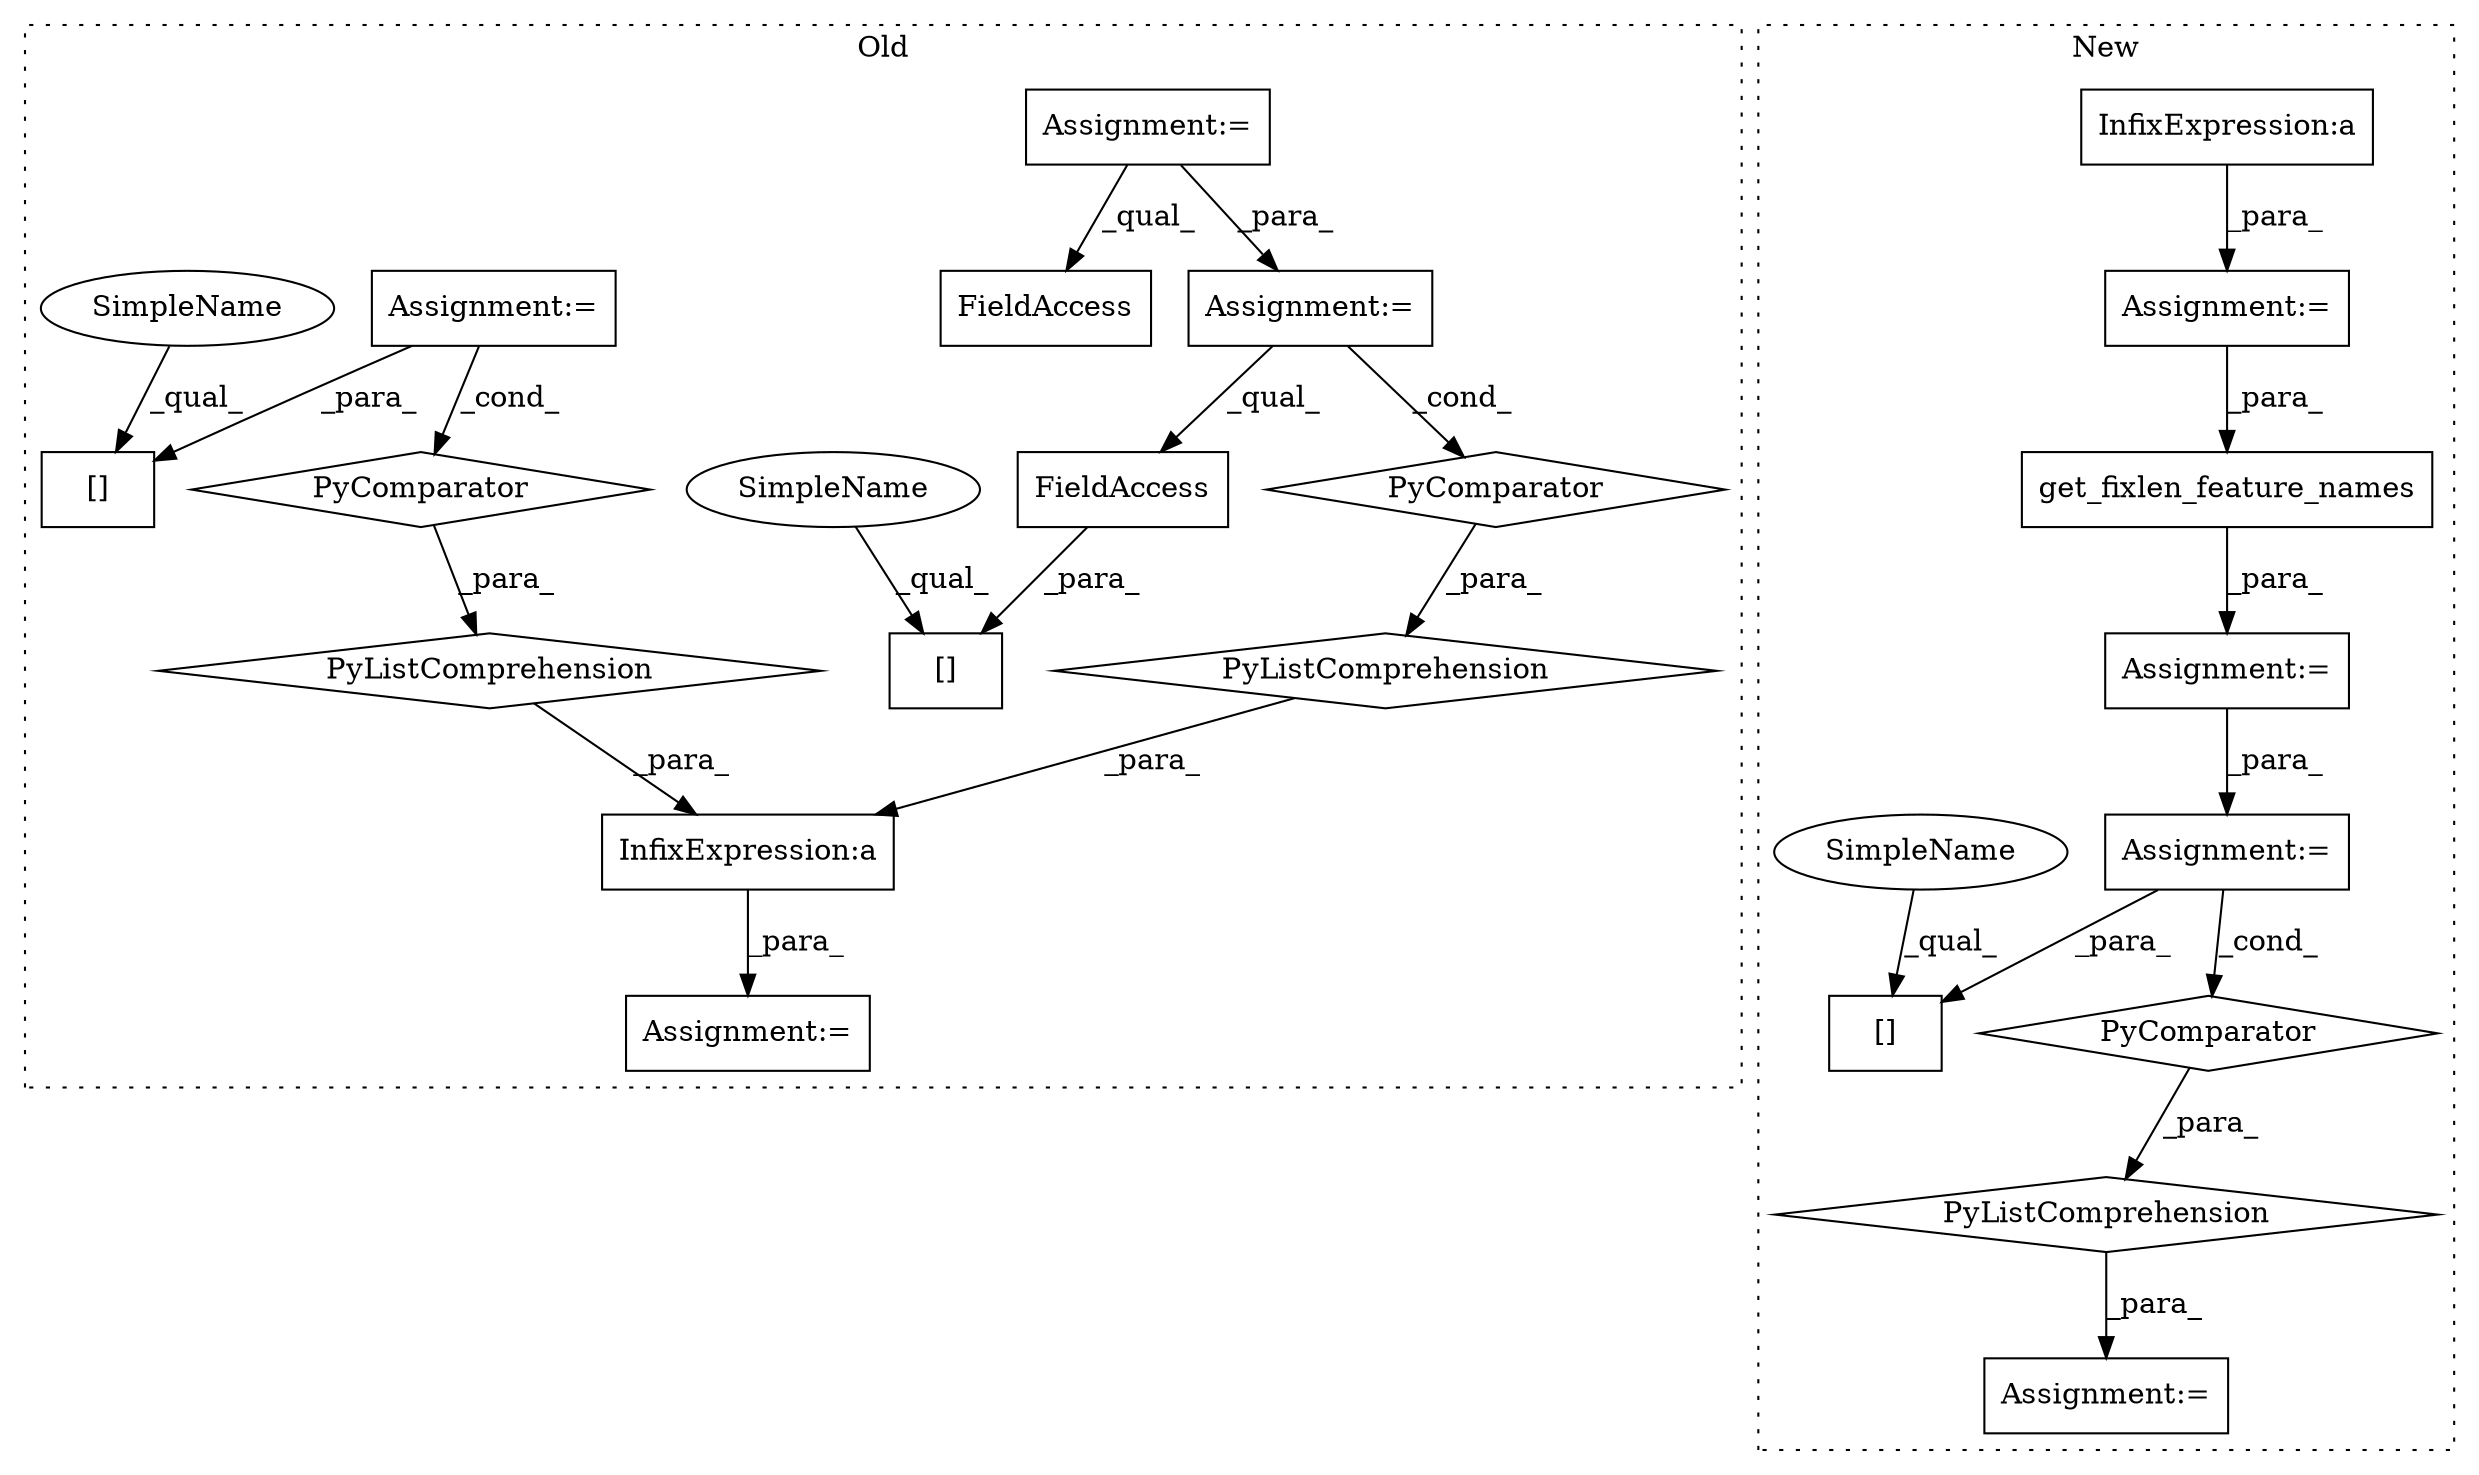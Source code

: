 digraph G {
subgraph cluster0 {
1 [label="PyComparator" a="113" s="2607" l="37" shape="diamond"];
4 [label="InfixExpression:a" a="27" s="2503" l="10" shape="box"];
7 [label="PyListComprehension" a="109" s="2350" l="153" shape="diamond"];
9 [label="PyComparator" a="113" s="2457" l="38" shape="diamond"];
10 [label="PyListComprehension" a="109" s="2513" l="139" shape="diamond"];
11 [label="Assignment:=" a="7" s="1773" l="14" shape="box"];
12 [label="[]" a="2" s="2513,2527" l="5,1" shape="box"];
13 [label="[]" a="2" s="2350,2364" l="5,1" shape="box"];
14 [label="FieldAccess" a="22" s="2176" l="23" shape="box"];
15 [label="FieldAccess" a="22" s="2518" l="9" shape="box"];
16 [label="Assignment:=" a="7" s="2607" l="37" shape="box"];
19 [label="Assignment:=" a="7" s="2457" l="38" shape="box"];
21 [label="Assignment:=" a="7" s="2335" l="1" shape="box"];
23 [label="SimpleName" a="42" s="2513" l="4" shape="ellipse"];
24 [label="SimpleName" a="42" s="2350" l="4" shape="ellipse"];
label = "Old";
style="dotted";
}
subgraph cluster1 {
2 [label="get_fixlen_feature_names" a="32" s="2259,2328" l="25,1" shape="box"];
3 [label="InfixExpression:a" a="27" s="1992" l="10" shape="box"];
5 [label="[]" a="2" s="2587,2596" l="5,1" shape="box"];
6 [label="PyListComprehension" a="109" s="2587" l="121" shape="diamond"];
8 [label="PyComparator" a="113" s="2661" l="39" shape="diamond"];
17 [label="Assignment:=" a="7" s="2661" l="39" shape="box"];
18 [label="Assignment:=" a="7" s="2573" l="14" shape="box"];
20 [label="Assignment:=" a="7" s="2154" l="1" shape="box"];
22 [label="Assignment:=" a="7" s="2258" l="1" shape="box"];
25 [label="SimpleName" a="42" s="2587" l="4" shape="ellipse"];
label = "New";
style="dotted";
}
1 -> 10 [label="_para_"];
2 -> 22 [label="_para_"];
3 -> 20 [label="_para_"];
4 -> 21 [label="_para_"];
6 -> 18 [label="_para_"];
7 -> 4 [label="_para_"];
8 -> 6 [label="_para_"];
9 -> 7 [label="_para_"];
10 -> 4 [label="_para_"];
11 -> 14 [label="_qual_"];
11 -> 16 [label="_para_"];
15 -> 12 [label="_para_"];
16 -> 1 [label="_cond_"];
16 -> 15 [label="_qual_"];
17 -> 8 [label="_cond_"];
17 -> 5 [label="_para_"];
19 -> 9 [label="_cond_"];
19 -> 13 [label="_para_"];
20 -> 2 [label="_para_"];
22 -> 17 [label="_para_"];
23 -> 12 [label="_qual_"];
24 -> 13 [label="_qual_"];
25 -> 5 [label="_qual_"];
}